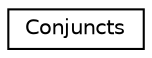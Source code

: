 digraph "Graphical Class Hierarchy"
{
  edge [fontname="Helvetica",fontsize="10",labelfontname="Helvetica",labelfontsize="10"];
  node [fontname="Helvetica",fontsize="10",shape=record];
  rankdir="LR";
  Node1 [label="Conjuncts",height=0.2,width=0.4,color="black", fillcolor="white", style="filled",URL="$structConjuncts.html",tooltip="Type of a pair of conjoined BDDs. "];
}
